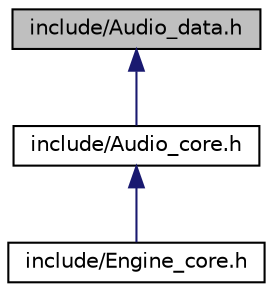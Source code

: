 digraph "include/Audio_data.h"
{
  edge [fontname="Helvetica",fontsize="10",labelfontname="Helvetica",labelfontsize="10"];
  node [fontname="Helvetica",fontsize="10",shape=record];
  Node2 [label="include/Audio_data.h",height=0.2,width=0.4,color="black", fillcolor="grey75", style="filled", fontcolor="black"];
  Node2 -> Node3 [dir="back",color="midnightblue",fontsize="10",style="solid"];
  Node3 [label="include/Audio_core.h",height=0.2,width=0.4,color="black", fillcolor="white", style="filled",URL="$_audio__core_8h.html"];
  Node3 -> Node4 [dir="back",color="midnightblue",fontsize="10",style="solid"];
  Node4 [label="include/Engine_core.h",height=0.2,width=0.4,color="black", fillcolor="white", style="filled",URL="$_engine__core_8h.html"];
}
